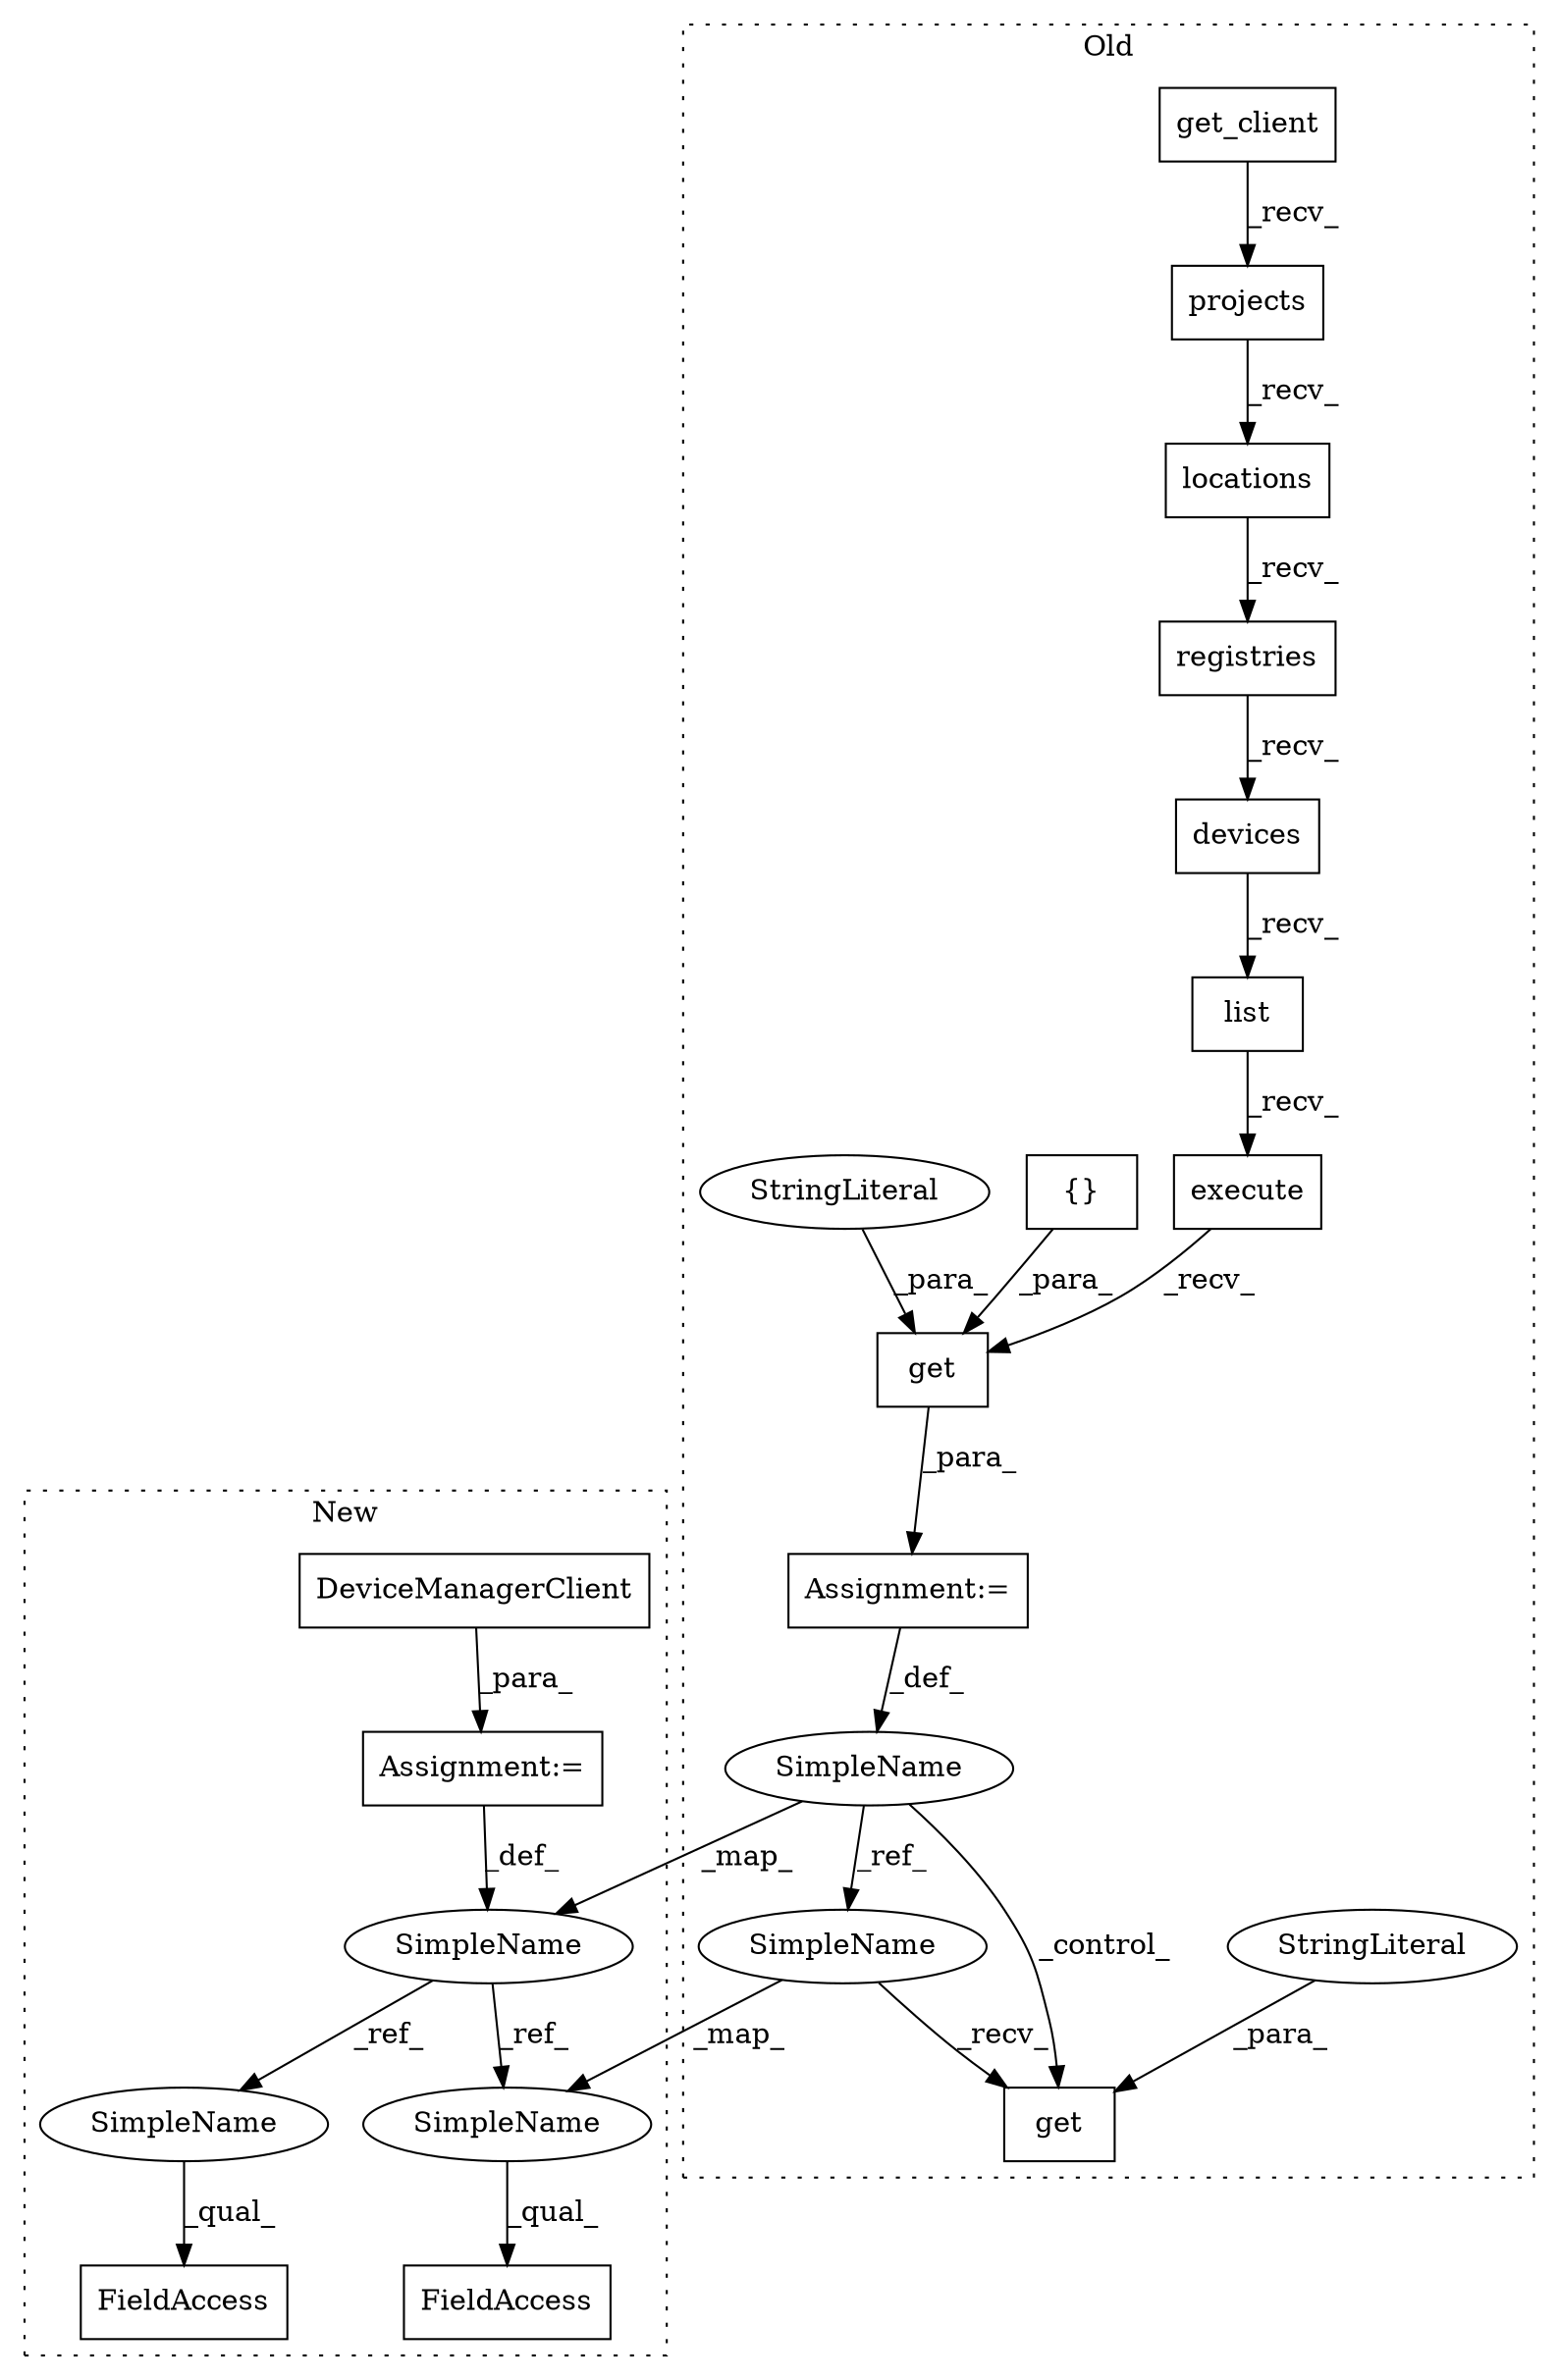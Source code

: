 digraph G {
subgraph cluster0 {
1 [label="projects" a="32" s="8577" l="10" shape="box"];
3 [label="registries" a="32" s="8600" l="12" shape="box"];
4 [label="get_client" a="32" s="8524,8555" l="11,1" shape="box"];
5 [label="execute" a="32" s="8643" l="9" shape="box"];
6 [label="locations" a="32" s="8588" l="11" shape="box"];
7 [label="devices" a="32" s="8613" l="9" shape="box"];
10 [label="list" a="32" s="8623,8641" l="5,1" shape="box"];
12 [label="SimpleName" a="42" s="8742" l="6" shape="ellipse"];
13 [label="{}" a="4" s="8676" l="2" shape="box"];
14 [label="get" a="32" s="8826,8834" l="4,1" shape="box"];
15 [label="StringLiteral" a="45" s="8830" l="4" shape="ellipse"];
16 [label="get" a="32" s="8653,8678" l="4,1" shape="box"];
17 [label="StringLiteral" a="45" s="8657" l="9" shape="ellipse"];
19 [label="Assignment:=" a="7" s="8569" l="1" shape="box"];
20 [label="SimpleName" a="42" s="8819" l="6" shape="ellipse"];
label = "Old";
style="dotted";
}
subgraph cluster1 {
2 [label="DeviceManagerClient" a="32" s="8655" l="21" shape="box"];
8 [label="FieldAccess" a="22" s="8941" l="9" shape="box"];
9 [label="FieldAccess" a="22" s="8927" l="13" shape="box"];
11 [label="SimpleName" a="42" s="8870" l="6" shape="ellipse"];
18 [label="Assignment:=" a="7" s="8766" l="1" shape="box"];
21 [label="SimpleName" a="42" s="8941" l="6" shape="ellipse"];
22 [label="SimpleName" a="42" s="8927" l="6" shape="ellipse"];
label = "New";
style="dotted";
}
1 -> 6 [label="_recv_"];
2 -> 18 [label="_para_"];
3 -> 7 [label="_recv_"];
4 -> 1 [label="_recv_"];
5 -> 16 [label="_recv_"];
6 -> 3 [label="_recv_"];
7 -> 10 [label="_recv_"];
10 -> 5 [label="_recv_"];
11 -> 22 [label="_ref_"];
11 -> 21 [label="_ref_"];
12 -> 20 [label="_ref_"];
12 -> 14 [label="_control_"];
12 -> 11 [label="_map_"];
13 -> 16 [label="_para_"];
15 -> 14 [label="_para_"];
16 -> 19 [label="_para_"];
17 -> 16 [label="_para_"];
18 -> 11 [label="_def_"];
19 -> 12 [label="_def_"];
20 -> 14 [label="_recv_"];
20 -> 22 [label="_map_"];
21 -> 8 [label="_qual_"];
22 -> 9 [label="_qual_"];
}